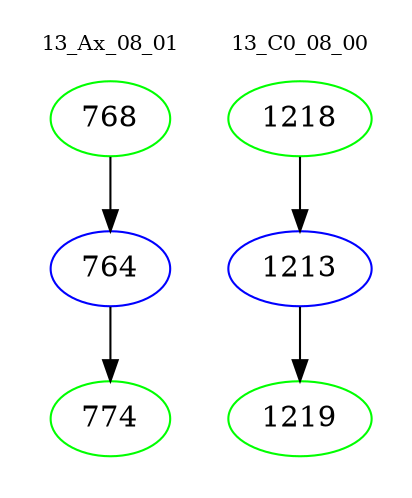 digraph{
subgraph cluster_0 {
color = white
label = "13_Ax_08_01";
fontsize=10;
T0_768 [label="768", color="green"]
T0_768 -> T0_764 [color="black"]
T0_764 [label="764", color="blue"]
T0_764 -> T0_774 [color="black"]
T0_774 [label="774", color="green"]
}
subgraph cluster_1 {
color = white
label = "13_C0_08_00";
fontsize=10;
T1_1218 [label="1218", color="green"]
T1_1218 -> T1_1213 [color="black"]
T1_1213 [label="1213", color="blue"]
T1_1213 -> T1_1219 [color="black"]
T1_1219 [label="1219", color="green"]
}
}
